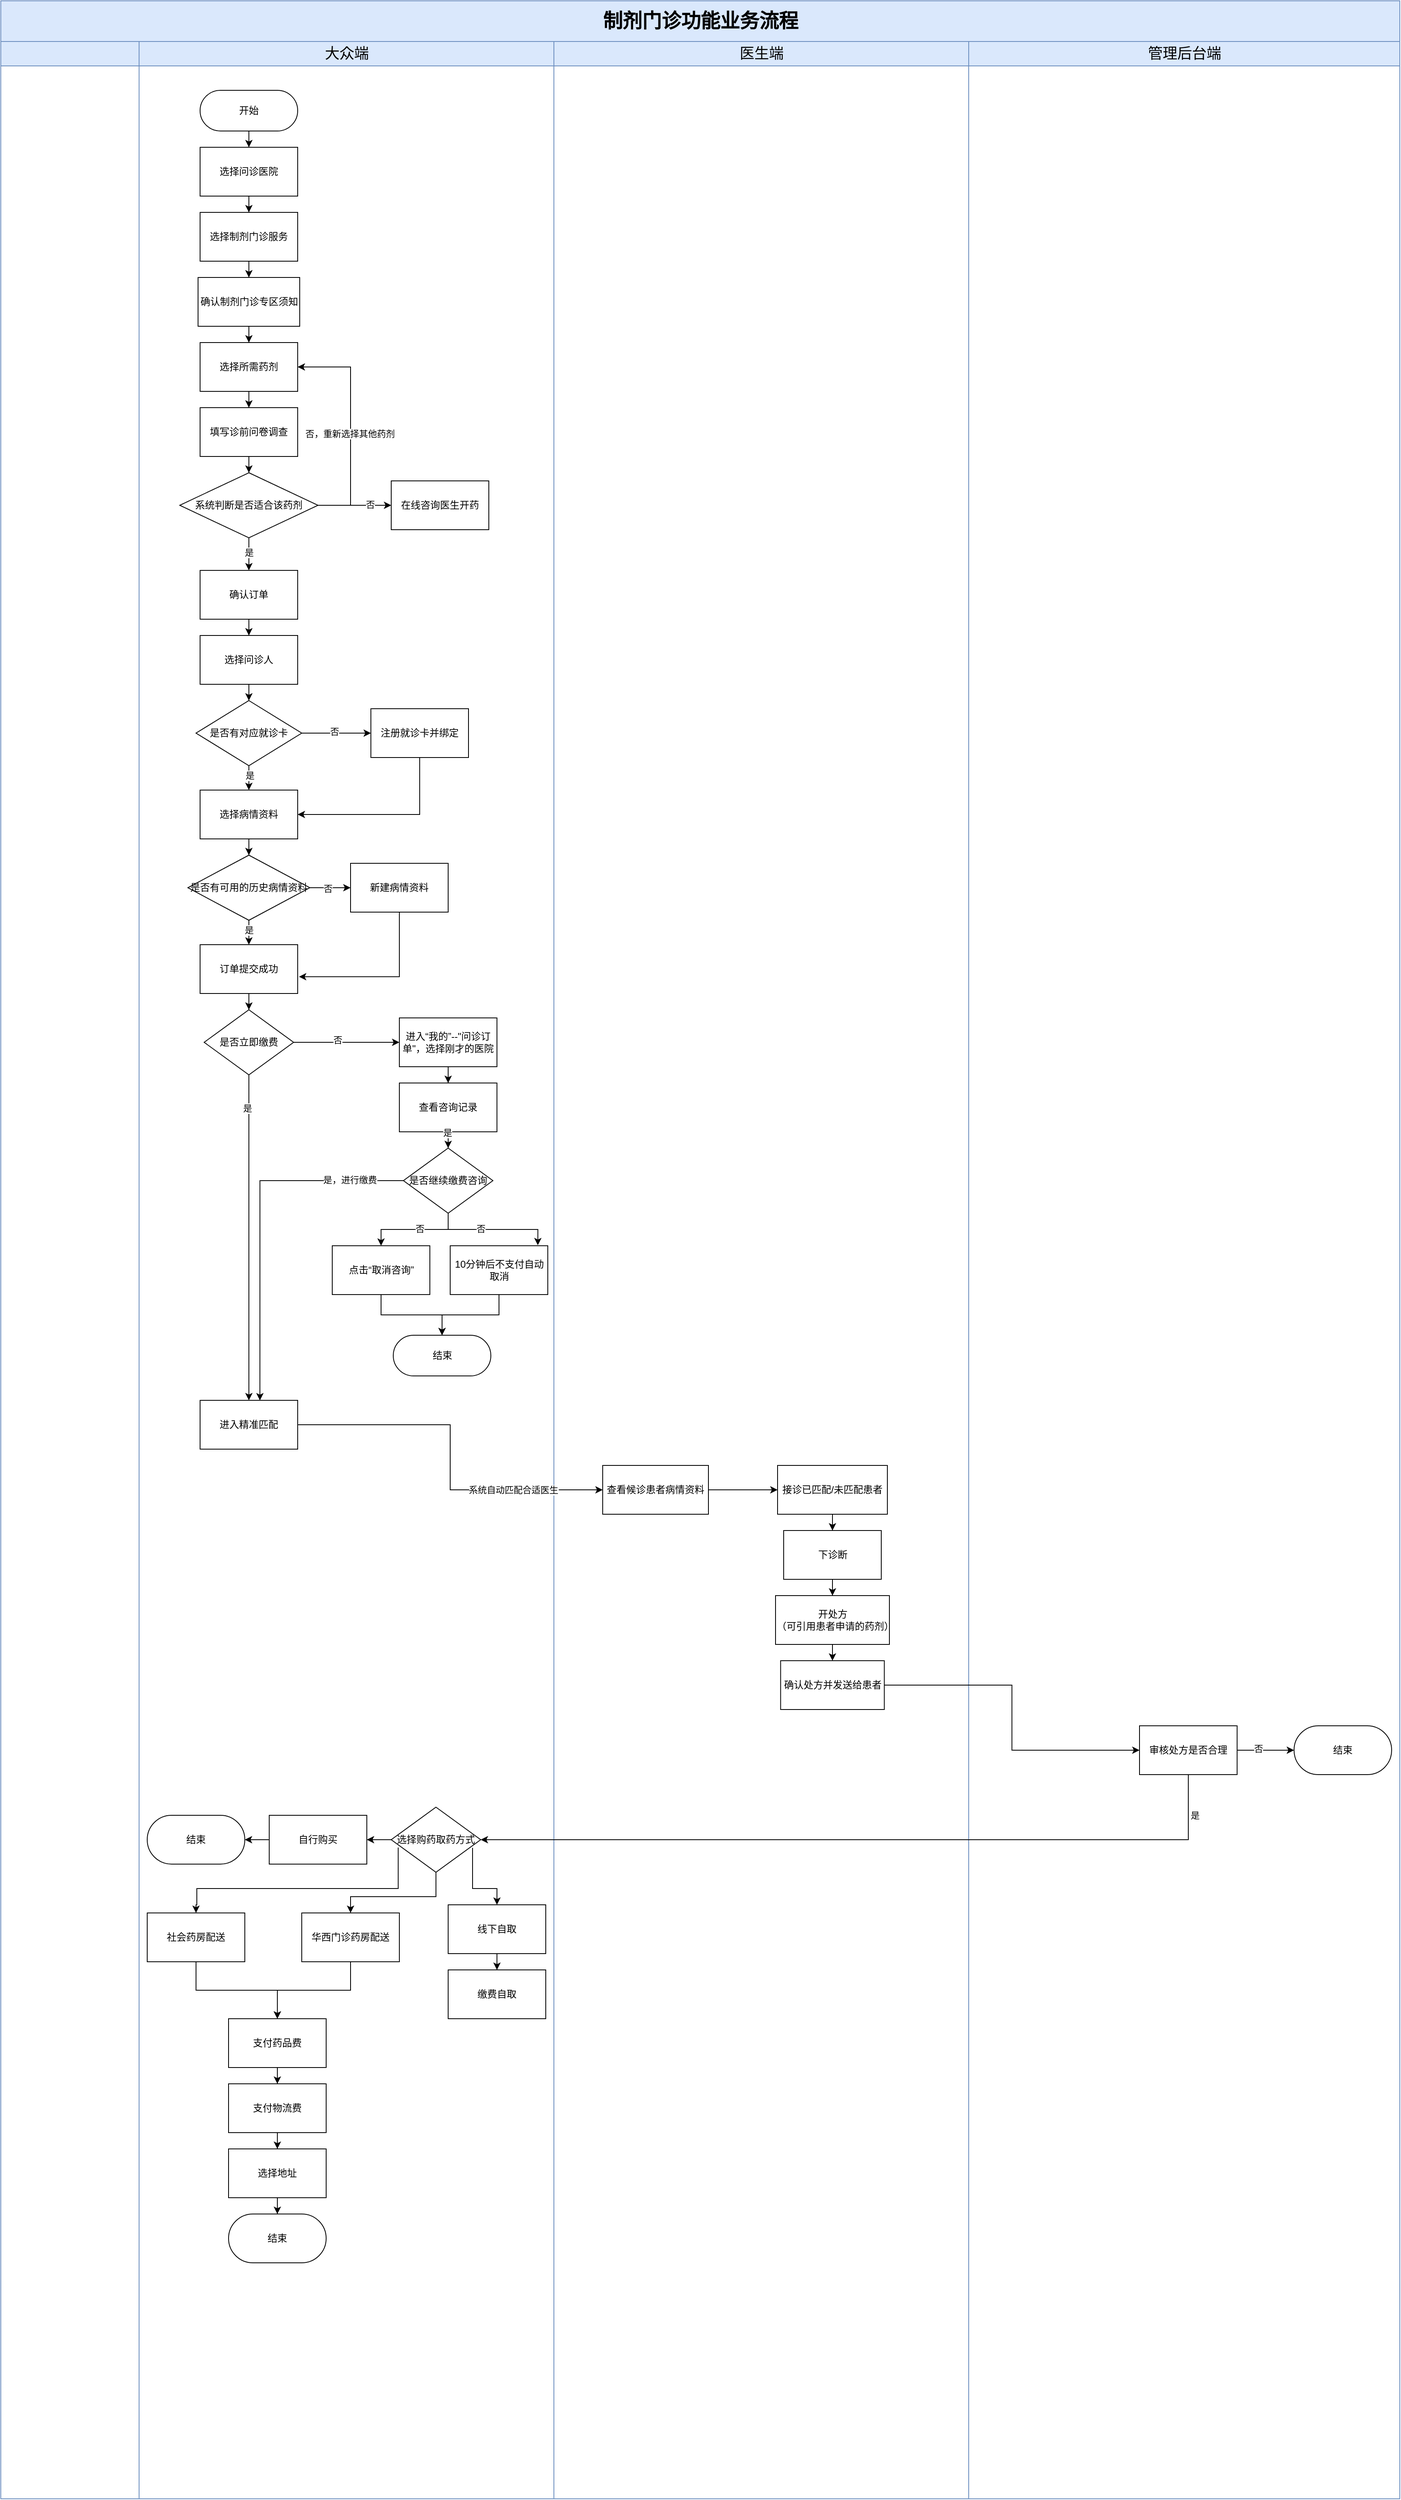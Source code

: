 <mxfile version="27.1.3">
  <diagram name="Page-1" id="74e2e168-ea6b-b213-b513-2b3c1d86103e">
    <mxGraphModel dx="1617" dy="805" grid="1" gridSize="10" guides="1" tooltips="1" connect="1" arrows="1" fold="1" page="1" pageScale="1" pageWidth="1100" pageHeight="850" background="none" math="0" shadow="0">
      <root>
        <mxCell id="0" />
        <mxCell id="1" parent="0" />
        <mxCell id="77e6c97f196da883-1" value="&lt;p class=&quot;MsoNormal&quot;&gt;&lt;span style=&quot;font-family: 宋体;&quot;&gt;&lt;font style=&quot;font-size: 24px;&quot;&gt;制剂门诊功能业务流程&lt;/font&gt;&lt;/span&gt;&lt;/p&gt;" style="swimlane;html=1;childLayout=stackLayout;startSize=50;rounded=0;shadow=0;labelBackgroundColor=none;strokeWidth=1;fontFamily=Verdana;fontSize=8;align=center;fillColor=#dae8fc;strokeColor=#6c8ebf;" parent="1" vertex="1">
          <mxGeometry x="210" y="70" width="1720" height="3070" as="geometry">
            <mxRectangle x="80" y="70" width="280" height="60" as="alternateBounds" />
          </mxGeometry>
        </mxCell>
        <mxCell id="Vj2CczaLzuFjUElGhAKb-7" style="swimlane;html=1;startSize=30;fillColor=#dae8fc;strokeColor=#6c8ebf;align=center;" vertex="1" parent="77e6c97f196da883-1">
          <mxGeometry y="50" width="170" height="3020" as="geometry" />
        </mxCell>
        <mxCell id="77e6c97f196da883-6" value="&lt;font style=&quot;font-size: 18px; font-weight: normal;&quot;&gt;大众端&lt;/font&gt;" style="swimlane;html=1;startSize=30;fillColor=#dae8fc;strokeColor=#6c8ebf;align=center;" parent="77e6c97f196da883-1" vertex="1">
          <mxGeometry x="170" y="50" width="510" height="3020" as="geometry" />
        </mxCell>
        <mxCell id="fR7NPAVBZMRlf3rJHc6e-7" value="" style="edgeStyle=orthogonalEdgeStyle;rounded=0;orthogonalLoop=1;jettySize=auto;html=1;" parent="77e6c97f196da883-6" source="fR7NPAVBZMRlf3rJHc6e-5" target="fR7NPAVBZMRlf3rJHc6e-6" edge="1">
          <mxGeometry relative="1" as="geometry" />
        </mxCell>
        <mxCell id="fR7NPAVBZMRlf3rJHc6e-5" value="开始" style="rounded=1;whiteSpace=wrap;html=1;arcSize=50;" parent="77e6c97f196da883-6" vertex="1">
          <mxGeometry x="75" y="60" width="120" height="50" as="geometry" />
        </mxCell>
        <mxCell id="fR7NPAVBZMRlf3rJHc6e-9" value="" style="edgeStyle=orthogonalEdgeStyle;rounded=0;orthogonalLoop=1;jettySize=auto;html=1;" parent="77e6c97f196da883-6" source="fR7NPAVBZMRlf3rJHc6e-6" target="fR7NPAVBZMRlf3rJHc6e-8" edge="1">
          <mxGeometry relative="1" as="geometry" />
        </mxCell>
        <mxCell id="fR7NPAVBZMRlf3rJHc6e-6" value="选择问诊医院" style="rounded=0;whiteSpace=wrap;html=1;" parent="77e6c97f196da883-6" vertex="1">
          <mxGeometry x="75" y="130" width="120" height="60" as="geometry" />
        </mxCell>
        <mxCell id="fR7NPAVBZMRlf3rJHc6e-11" value="" style="edgeStyle=orthogonalEdgeStyle;rounded=0;orthogonalLoop=1;jettySize=auto;html=1;" parent="77e6c97f196da883-6" source="fR7NPAVBZMRlf3rJHc6e-8" target="fR7NPAVBZMRlf3rJHc6e-10" edge="1">
          <mxGeometry relative="1" as="geometry" />
        </mxCell>
        <mxCell id="fR7NPAVBZMRlf3rJHc6e-8" value="选择制剂门诊服务" style="whiteSpace=wrap;html=1;rounded=0;" parent="77e6c97f196da883-6" vertex="1">
          <mxGeometry x="75" y="210" width="120" height="60" as="geometry" />
        </mxCell>
        <mxCell id="fR7NPAVBZMRlf3rJHc6e-13" value="" style="edgeStyle=orthogonalEdgeStyle;rounded=0;orthogonalLoop=1;jettySize=auto;html=1;" parent="77e6c97f196da883-6" source="fR7NPAVBZMRlf3rJHc6e-10" target="fR7NPAVBZMRlf3rJHc6e-12" edge="1">
          <mxGeometry relative="1" as="geometry" />
        </mxCell>
        <mxCell id="fR7NPAVBZMRlf3rJHc6e-10" value="确认制剂门诊专区须知" style="whiteSpace=wrap;html=1;rounded=0;" parent="77e6c97f196da883-6" vertex="1">
          <mxGeometry x="72.5" y="290" width="125" height="60" as="geometry" />
        </mxCell>
        <mxCell id="fR7NPAVBZMRlf3rJHc6e-15" value="" style="edgeStyle=orthogonalEdgeStyle;rounded=0;orthogonalLoop=1;jettySize=auto;html=1;" parent="77e6c97f196da883-6" source="fR7NPAVBZMRlf3rJHc6e-12" target="fR7NPAVBZMRlf3rJHc6e-14" edge="1">
          <mxGeometry relative="1" as="geometry" />
        </mxCell>
        <mxCell id="fR7NPAVBZMRlf3rJHc6e-12" value="选择所需药剂" style="whiteSpace=wrap;html=1;rounded=0;" parent="77e6c97f196da883-6" vertex="1">
          <mxGeometry x="75" y="370" width="120" height="60" as="geometry" />
        </mxCell>
        <mxCell id="fR7NPAVBZMRlf3rJHc6e-17" value="" style="edgeStyle=orthogonalEdgeStyle;rounded=0;orthogonalLoop=1;jettySize=auto;html=1;" parent="77e6c97f196da883-6" source="fR7NPAVBZMRlf3rJHc6e-14" target="fR7NPAVBZMRlf3rJHc6e-16" edge="1">
          <mxGeometry relative="1" as="geometry" />
        </mxCell>
        <mxCell id="fR7NPAVBZMRlf3rJHc6e-14" value="填写诊前问卷调查" style="whiteSpace=wrap;html=1;rounded=0;" parent="77e6c97f196da883-6" vertex="1">
          <mxGeometry x="75" y="450" width="120" height="60" as="geometry" />
        </mxCell>
        <mxCell id="fR7NPAVBZMRlf3rJHc6e-19" value="" style="edgeStyle=orthogonalEdgeStyle;rounded=0;orthogonalLoop=1;jettySize=auto;html=1;" parent="77e6c97f196da883-6" source="fR7NPAVBZMRlf3rJHc6e-16" target="fR7NPAVBZMRlf3rJHc6e-18" edge="1">
          <mxGeometry relative="1" as="geometry" />
        </mxCell>
        <mxCell id="fR7NPAVBZMRlf3rJHc6e-20" value="是" style="edgeLabel;html=1;align=center;verticalAlign=middle;resizable=0;points=[];" parent="fR7NPAVBZMRlf3rJHc6e-19" vertex="1" connectable="0">
          <mxGeometry x="-0.12" relative="1" as="geometry">
            <mxPoint as="offset" />
          </mxGeometry>
        </mxCell>
        <mxCell id="fR7NPAVBZMRlf3rJHc6e-22" value="" style="edgeStyle=orthogonalEdgeStyle;rounded=0;orthogonalLoop=1;jettySize=auto;html=1;entryX=0;entryY=0.5;entryDx=0;entryDy=0;" parent="77e6c97f196da883-6" source="fR7NPAVBZMRlf3rJHc6e-16" target="fR7NPAVBZMRlf3rJHc6e-21" edge="1">
          <mxGeometry relative="1" as="geometry">
            <Array as="points">
              <mxPoint x="280" y="570" />
              <mxPoint x="280" y="570" />
            </Array>
          </mxGeometry>
        </mxCell>
        <mxCell id="fR7NPAVBZMRlf3rJHc6e-25" value="否" style="edgeLabel;html=1;align=center;verticalAlign=middle;resizable=0;points=[];" parent="fR7NPAVBZMRlf3rJHc6e-22" vertex="1" connectable="0">
          <mxGeometry x="0.409" y="1" relative="1" as="geometry">
            <mxPoint as="offset" />
          </mxGeometry>
        </mxCell>
        <mxCell id="fR7NPAVBZMRlf3rJHc6e-16" value="系统判断是否适合该药剂" style="rhombus;whiteSpace=wrap;html=1;rounded=0;" parent="77e6c97f196da883-6" vertex="1">
          <mxGeometry x="50" y="530" width="170" height="80" as="geometry" />
        </mxCell>
        <mxCell id="fR7NPAVBZMRlf3rJHc6e-27" value="" style="edgeStyle=orthogonalEdgeStyle;rounded=0;orthogonalLoop=1;jettySize=auto;html=1;" parent="77e6c97f196da883-6" source="fR7NPAVBZMRlf3rJHc6e-18" target="fR7NPAVBZMRlf3rJHc6e-26" edge="1">
          <mxGeometry relative="1" as="geometry" />
        </mxCell>
        <mxCell id="fR7NPAVBZMRlf3rJHc6e-18" value="确认订单" style="whiteSpace=wrap;html=1;rounded=0;" parent="77e6c97f196da883-6" vertex="1">
          <mxGeometry x="75" y="650" width="120" height="60" as="geometry" />
        </mxCell>
        <mxCell id="fR7NPAVBZMRlf3rJHc6e-21" value="在线咨询医生开药" style="whiteSpace=wrap;html=1;rounded=0;" parent="77e6c97f196da883-6" vertex="1">
          <mxGeometry x="310" y="540" width="120" height="60" as="geometry" />
        </mxCell>
        <mxCell id="fR7NPAVBZMRlf3rJHc6e-23" value="" style="endArrow=classic;html=1;rounded=0;exitX=1;exitY=0.5;exitDx=0;exitDy=0;entryX=1;entryY=0.5;entryDx=0;entryDy=0;endFill=1;" parent="77e6c97f196da883-6" source="fR7NPAVBZMRlf3rJHc6e-16" target="fR7NPAVBZMRlf3rJHc6e-12" edge="1">
          <mxGeometry width="50" height="50" relative="1" as="geometry">
            <mxPoint x="400" y="650" as="sourcePoint" />
            <mxPoint x="450" y="600" as="targetPoint" />
            <Array as="points">
              <mxPoint x="260" y="570" />
              <mxPoint x="260" y="400" />
            </Array>
          </mxGeometry>
        </mxCell>
        <mxCell id="fR7NPAVBZMRlf3rJHc6e-24" value="否，重新选择其他药剂" style="edgeLabel;html=1;align=center;verticalAlign=middle;resizable=0;points=[];" parent="fR7NPAVBZMRlf3rJHc6e-23" vertex="1" connectable="0">
          <mxGeometry x="-0.066" y="1" relative="1" as="geometry">
            <mxPoint as="offset" />
          </mxGeometry>
        </mxCell>
        <mxCell id="fR7NPAVBZMRlf3rJHc6e-32" value="" style="edgeStyle=orthogonalEdgeStyle;rounded=0;orthogonalLoop=1;jettySize=auto;html=1;" parent="77e6c97f196da883-6" source="fR7NPAVBZMRlf3rJHc6e-26" target="fR7NPAVBZMRlf3rJHc6e-31" edge="1">
          <mxGeometry relative="1" as="geometry" />
        </mxCell>
        <mxCell id="fR7NPAVBZMRlf3rJHc6e-26" value="选择问诊人" style="whiteSpace=wrap;html=1;rounded=0;" parent="77e6c97f196da883-6" vertex="1">
          <mxGeometry x="75" y="730" width="120" height="60" as="geometry" />
        </mxCell>
        <mxCell id="fR7NPAVBZMRlf3rJHc6e-34" value="" style="edgeStyle=orthogonalEdgeStyle;rounded=0;orthogonalLoop=1;jettySize=auto;html=1;" parent="77e6c97f196da883-6" source="fR7NPAVBZMRlf3rJHc6e-31" target="fR7NPAVBZMRlf3rJHc6e-33" edge="1">
          <mxGeometry relative="1" as="geometry" />
        </mxCell>
        <mxCell id="fR7NPAVBZMRlf3rJHc6e-42" value="是" style="edgeLabel;html=1;align=center;verticalAlign=middle;resizable=0;points=[];" parent="fR7NPAVBZMRlf3rJHc6e-34" vertex="1" connectable="0">
          <mxGeometry x="-0.538" y="1" relative="1" as="geometry">
            <mxPoint as="offset" />
          </mxGeometry>
        </mxCell>
        <mxCell id="fR7NPAVBZMRlf3rJHc6e-38" value="" style="edgeStyle=orthogonalEdgeStyle;rounded=0;orthogonalLoop=1;jettySize=auto;html=1;" parent="77e6c97f196da883-6" source="fR7NPAVBZMRlf3rJHc6e-31" target="fR7NPAVBZMRlf3rJHc6e-37" edge="1">
          <mxGeometry relative="1" as="geometry" />
        </mxCell>
        <mxCell id="fR7NPAVBZMRlf3rJHc6e-41" value="否" style="edgeLabel;html=1;align=center;verticalAlign=middle;resizable=0;points=[];" parent="fR7NPAVBZMRlf3rJHc6e-38" vertex="1" connectable="0">
          <mxGeometry x="-0.06" y="2" relative="1" as="geometry">
            <mxPoint as="offset" />
          </mxGeometry>
        </mxCell>
        <mxCell id="fR7NPAVBZMRlf3rJHc6e-31" value="是否有对应就诊卡" style="rhombus;whiteSpace=wrap;html=1;rounded=0;" parent="77e6c97f196da883-6" vertex="1">
          <mxGeometry x="70" y="810" width="130" height="80" as="geometry" />
        </mxCell>
        <mxCell id="fR7NPAVBZMRlf3rJHc6e-46" value="" style="edgeStyle=orthogonalEdgeStyle;rounded=0;orthogonalLoop=1;jettySize=auto;html=1;" parent="77e6c97f196da883-6" source="fR7NPAVBZMRlf3rJHc6e-33" target="fR7NPAVBZMRlf3rJHc6e-45" edge="1">
          <mxGeometry relative="1" as="geometry" />
        </mxCell>
        <mxCell id="fR7NPAVBZMRlf3rJHc6e-33" value="选择病情资料" style="whiteSpace=wrap;html=1;rounded=0;" parent="77e6c97f196da883-6" vertex="1">
          <mxGeometry x="75" y="920" width="120" height="60" as="geometry" />
        </mxCell>
        <mxCell id="fR7NPAVBZMRlf3rJHc6e-40" value="" style="edgeStyle=orthogonalEdgeStyle;rounded=0;orthogonalLoop=1;jettySize=auto;html=1;entryX=1;entryY=0.5;entryDx=0;entryDy=0;exitX=0.5;exitY=1;exitDx=0;exitDy=0;" parent="77e6c97f196da883-6" source="fR7NPAVBZMRlf3rJHc6e-37" target="fR7NPAVBZMRlf3rJHc6e-33" edge="1">
          <mxGeometry relative="1" as="geometry">
            <mxPoint x="330" y="910" as="sourcePoint" />
            <mxPoint x="222.5" y="960" as="targetPoint" />
            <Array as="points">
              <mxPoint x="345" y="950" />
            </Array>
          </mxGeometry>
        </mxCell>
        <mxCell id="fR7NPAVBZMRlf3rJHc6e-37" value="注册就诊卡并绑定" style="whiteSpace=wrap;html=1;rounded=0;" parent="77e6c97f196da883-6" vertex="1">
          <mxGeometry x="285" y="820" width="120" height="60" as="geometry" />
        </mxCell>
        <mxCell id="fR7NPAVBZMRlf3rJHc6e-48" value="" style="edgeStyle=orthogonalEdgeStyle;rounded=0;orthogonalLoop=1;jettySize=auto;html=1;" parent="77e6c97f196da883-6" source="fR7NPAVBZMRlf3rJHc6e-45" target="fR7NPAVBZMRlf3rJHc6e-47" edge="1">
          <mxGeometry relative="1" as="geometry" />
        </mxCell>
        <mxCell id="fR7NPAVBZMRlf3rJHc6e-49" value="是" style="edgeLabel;html=1;align=center;verticalAlign=middle;resizable=0;points=[];" parent="fR7NPAVBZMRlf3rJHc6e-48" vertex="1" connectable="0">
          <mxGeometry x="-0.546" relative="1" as="geometry">
            <mxPoint as="offset" />
          </mxGeometry>
        </mxCell>
        <mxCell id="fR7NPAVBZMRlf3rJHc6e-51" value="" style="edgeStyle=orthogonalEdgeStyle;rounded=0;orthogonalLoop=1;jettySize=auto;html=1;" parent="77e6c97f196da883-6" source="fR7NPAVBZMRlf3rJHc6e-45" target="fR7NPAVBZMRlf3rJHc6e-50" edge="1">
          <mxGeometry relative="1" as="geometry" />
        </mxCell>
        <mxCell id="fR7NPAVBZMRlf3rJHc6e-88" value="否" style="edgeLabel;html=1;align=center;verticalAlign=middle;resizable=0;points=[];" parent="fR7NPAVBZMRlf3rJHc6e-51" vertex="1" connectable="0">
          <mxGeometry x="-0.14" y="-1" relative="1" as="geometry">
            <mxPoint as="offset" />
          </mxGeometry>
        </mxCell>
        <mxCell id="fR7NPAVBZMRlf3rJHc6e-45" value="是否有可用的历史病情资料" style="rhombus;whiteSpace=wrap;html=1;rounded=0;" parent="77e6c97f196da883-6" vertex="1">
          <mxGeometry x="60" y="1000" width="150" height="80" as="geometry" />
        </mxCell>
        <mxCell id="fR7NPAVBZMRlf3rJHc6e-90" value="" style="edgeStyle=orthogonalEdgeStyle;rounded=0;orthogonalLoop=1;jettySize=auto;html=1;" parent="77e6c97f196da883-6" source="fR7NPAVBZMRlf3rJHc6e-47" target="fR7NPAVBZMRlf3rJHc6e-89" edge="1">
          <mxGeometry relative="1" as="geometry" />
        </mxCell>
        <mxCell id="fR7NPAVBZMRlf3rJHc6e-47" value="订单提交成功" style="whiteSpace=wrap;html=1;rounded=0;" parent="77e6c97f196da883-6" vertex="1">
          <mxGeometry x="75" y="1110" width="120" height="60" as="geometry" />
        </mxCell>
        <mxCell id="fR7NPAVBZMRlf3rJHc6e-87" value="" style="edgeStyle=orthogonalEdgeStyle;rounded=0;orthogonalLoop=1;jettySize=auto;html=1;entryX=1.013;entryY=0.657;entryDx=0;entryDy=0;entryPerimeter=0;" parent="77e6c97f196da883-6" source="fR7NPAVBZMRlf3rJHc6e-50" target="fR7NPAVBZMRlf3rJHc6e-47" edge="1">
          <mxGeometry relative="1" as="geometry">
            <mxPoint x="320" y="1180" as="targetPoint" />
            <Array as="points">
              <mxPoint x="320" y="1149" />
            </Array>
          </mxGeometry>
        </mxCell>
        <mxCell id="fR7NPAVBZMRlf3rJHc6e-50" value="新建病情资料" style="whiteSpace=wrap;html=1;rounded=0;" parent="77e6c97f196da883-6" vertex="1">
          <mxGeometry x="260" y="1010" width="120" height="60" as="geometry" />
        </mxCell>
        <mxCell id="fR7NPAVBZMRlf3rJHc6e-98" value="" style="edgeStyle=orthogonalEdgeStyle;rounded=0;orthogonalLoop=1;jettySize=auto;html=1;" parent="77e6c97f196da883-6" source="fR7NPAVBZMRlf3rJHc6e-89" target="fR7NPAVBZMRlf3rJHc6e-97" edge="1">
          <mxGeometry relative="1" as="geometry" />
        </mxCell>
        <mxCell id="fR7NPAVBZMRlf3rJHc6e-99" value="否" style="edgeLabel;html=1;align=center;verticalAlign=middle;resizable=0;points=[];" parent="fR7NPAVBZMRlf3rJHc6e-98" vertex="1" connectable="0">
          <mxGeometry x="-0.13" y="3" relative="1" as="geometry">
            <mxPoint x="-3" as="offset" />
          </mxGeometry>
        </mxCell>
        <mxCell id="fR7NPAVBZMRlf3rJHc6e-89" value="是否立即缴费" style="rhombus;whiteSpace=wrap;html=1;rounded=0;" parent="77e6c97f196da883-6" vertex="1">
          <mxGeometry x="80" y="1190" width="110" height="80" as="geometry" />
        </mxCell>
        <mxCell id="fR7NPAVBZMRlf3rJHc6e-101" value="" style="edgeStyle=orthogonalEdgeStyle;rounded=0;orthogonalLoop=1;jettySize=auto;html=1;" parent="77e6c97f196da883-6" source="fR7NPAVBZMRlf3rJHc6e-97" target="fR7NPAVBZMRlf3rJHc6e-100" edge="1">
          <mxGeometry relative="1" as="geometry" />
        </mxCell>
        <mxCell id="fR7NPAVBZMRlf3rJHc6e-97" value="进入“我的”--&quot;问诊订单&quot;，选择刚才的医院" style="whiteSpace=wrap;html=1;rounded=0;" parent="77e6c97f196da883-6" vertex="1">
          <mxGeometry x="320" y="1200" width="120" height="60" as="geometry" />
        </mxCell>
        <mxCell id="fR7NPAVBZMRlf3rJHc6e-103" value="" style="edgeStyle=orthogonalEdgeStyle;rounded=0;orthogonalLoop=1;jettySize=auto;html=1;" parent="77e6c97f196da883-6" source="fR7NPAVBZMRlf3rJHc6e-100" target="fR7NPAVBZMRlf3rJHc6e-102" edge="1">
          <mxGeometry relative="1" as="geometry" />
        </mxCell>
        <mxCell id="fR7NPAVBZMRlf3rJHc6e-100" value="查看咨询记录" style="whiteSpace=wrap;html=1;rounded=0;" parent="77e6c97f196da883-6" vertex="1">
          <mxGeometry x="320" y="1280" width="120" height="60" as="geometry" />
        </mxCell>
        <mxCell id="fR7NPAVBZMRlf3rJHc6e-108" value="" style="edgeStyle=orthogonalEdgeStyle;rounded=0;orthogonalLoop=1;jettySize=auto;html=1;exitX=0.5;exitY=1;exitDx=0;exitDy=0;" parent="77e6c97f196da883-6" source="fR7NPAVBZMRlf3rJHc6e-102" target="fR7NPAVBZMRlf3rJHc6e-107" edge="1">
          <mxGeometry relative="1" as="geometry">
            <mxPoint x="380" y="1440" as="sourcePoint" />
          </mxGeometry>
        </mxCell>
        <mxCell id="fR7NPAVBZMRlf3rJHc6e-109" value="否" style="edgeLabel;html=1;align=center;verticalAlign=middle;resizable=0;points=[];" parent="fR7NPAVBZMRlf3rJHc6e-108" vertex="1" connectable="0">
          <mxGeometry x="-0.333" y="-1" relative="1" as="geometry">
            <mxPoint x="-14" as="offset" />
          </mxGeometry>
        </mxCell>
        <mxCell id="fR7NPAVBZMRlf3rJHc6e-115" value="" style="edgeStyle=orthogonalEdgeStyle;rounded=0;orthogonalLoop=1;jettySize=auto;html=1;entryX=0.898;entryY=-0.01;entryDx=0;entryDy=0;entryPerimeter=0;" parent="77e6c97f196da883-6" target="fR7NPAVBZMRlf3rJHc6e-113" edge="1">
          <mxGeometry relative="1" as="geometry">
            <mxPoint x="490.0" y="1485.45" as="targetPoint" />
            <Array as="points">
              <mxPoint x="380" y="1460" />
              <mxPoint x="490" y="1460" />
            </Array>
            <mxPoint x="380" y="1419.995" as="sourcePoint" />
          </mxGeometry>
        </mxCell>
        <mxCell id="fR7NPAVBZMRlf3rJHc6e-116" value="否" style="edgeLabel;html=1;align=center;verticalAlign=middle;resizable=0;points=[];" parent="fR7NPAVBZMRlf3rJHc6e-115" vertex="1" connectable="0">
          <mxGeometry x="-0.221" y="1" relative="1" as="geometry">
            <mxPoint x="14" as="offset" />
          </mxGeometry>
        </mxCell>
        <mxCell id="fR7NPAVBZMRlf3rJHc6e-102" value="是否继续缴费咨询" style="rhombus;whiteSpace=wrap;html=1;rounded=0;" parent="77e6c97f196da883-6" vertex="1">
          <mxGeometry x="325" y="1360" width="110" height="80" as="geometry" />
        </mxCell>
        <mxCell id="fR7NPAVBZMRlf3rJHc6e-111" value="" style="edgeStyle=orthogonalEdgeStyle;rounded=0;orthogonalLoop=1;jettySize=auto;html=1;entryX=0.5;entryY=0;entryDx=0;entryDy=0;" parent="77e6c97f196da883-6" source="fR7NPAVBZMRlf3rJHc6e-107" target="fR7NPAVBZMRlf3rJHc6e-112" edge="1">
          <mxGeometry relative="1" as="geometry">
            <mxPoint x="297.5" y="1560.03" as="targetPoint" />
          </mxGeometry>
        </mxCell>
        <mxCell id="fR7NPAVBZMRlf3rJHc6e-107" value="点击“取消咨询”" style="whiteSpace=wrap;html=1;rounded=0;" parent="77e6c97f196da883-6" vertex="1">
          <mxGeometry x="237.5" y="1480.03" width="120" height="60" as="geometry" />
        </mxCell>
        <mxCell id="fR7NPAVBZMRlf3rJHc6e-112" value="结束" style="rounded=1;whiteSpace=wrap;html=1;arcSize=50;" parent="77e6c97f196da883-6" vertex="1">
          <mxGeometry x="312.5" y="1590.03" width="120" height="50" as="geometry" />
        </mxCell>
        <mxCell id="fR7NPAVBZMRlf3rJHc6e-118" value="" style="edgeStyle=orthogonalEdgeStyle;rounded=0;orthogonalLoop=1;jettySize=auto;html=1;" parent="77e6c97f196da883-6" source="fR7NPAVBZMRlf3rJHc6e-113" target="fR7NPAVBZMRlf3rJHc6e-112" edge="1">
          <mxGeometry relative="1" as="geometry" />
        </mxCell>
        <mxCell id="fR7NPAVBZMRlf3rJHc6e-113" value="10分钟后不支付自动取消" style="rounded=0;whiteSpace=wrap;html=1;" parent="77e6c97f196da883-6" vertex="1">
          <mxGeometry x="382.5" y="1480.03" width="120" height="60" as="geometry" />
        </mxCell>
        <mxCell id="fR7NPAVBZMRlf3rJHc6e-91" value="&lt;font style=&quot;vertical-align: inherit;&quot;&gt;&lt;font style=&quot;vertical-align: inherit;&quot;&gt;进入精准匹配&lt;/font&gt;&lt;/font&gt;" style="whiteSpace=wrap;html=1;rounded=0;fillColor=none;strokeColor=#000000;" parent="77e6c97f196da883-6" vertex="1">
          <mxGeometry x="75" y="1670" width="120" height="60" as="geometry" />
        </mxCell>
        <mxCell id="fR7NPAVBZMRlf3rJHc6e-92" value="" style="edgeStyle=orthogonalEdgeStyle;rounded=0;orthogonalLoop=1;jettySize=auto;html=1;" parent="77e6c97f196da883-6" source="fR7NPAVBZMRlf3rJHc6e-89" target="fR7NPAVBZMRlf3rJHc6e-91" edge="1">
          <mxGeometry relative="1" as="geometry" />
        </mxCell>
        <mxCell id="fR7NPAVBZMRlf3rJHc6e-93" value="&lt;font style=&quot;vertical-align: inherit;&quot;&gt;&lt;font style=&quot;vertical-align: inherit;&quot;&gt;是&lt;/font&gt;&lt;/font&gt;" style="edgeLabel;html=1;align=center;verticalAlign=middle;resizable=0;points=[];" parent="fR7NPAVBZMRlf3rJHc6e-92" vertex="1" connectable="0">
          <mxGeometry x="-0.048" y="-1" relative="1" as="geometry">
            <mxPoint x="245" y="-120" as="offset" />
          </mxGeometry>
        </mxCell>
        <mxCell id="Vj2CczaLzuFjUElGhAKb-22" value="是" style="edgeLabel;html=1;align=center;verticalAlign=middle;resizable=0;points=[];" vertex="1" connectable="0" parent="fR7NPAVBZMRlf3rJHc6e-92">
          <mxGeometry x="-0.439" y="-2" relative="1" as="geometry">
            <mxPoint y="-71" as="offset" />
          </mxGeometry>
        </mxCell>
        <mxCell id="fR7NPAVBZMRlf3rJHc6e-105" value="" style="edgeStyle=orthogonalEdgeStyle;rounded=0;orthogonalLoop=1;jettySize=auto;html=1;entryX=0.613;entryY=0.002;entryDx=0;entryDy=0;entryPerimeter=0;" parent="77e6c97f196da883-6" source="fR7NPAVBZMRlf3rJHc6e-102" target="fR7NPAVBZMRlf3rJHc6e-91" edge="1">
          <mxGeometry relative="1" as="geometry">
            <mxPoint x="325" y="1520" as="targetPoint" />
          </mxGeometry>
        </mxCell>
        <mxCell id="fR7NPAVBZMRlf3rJHc6e-106" value="是，进行缴费" style="edgeLabel;html=1;align=center;verticalAlign=middle;resizable=0;points=[];" parent="fR7NPAVBZMRlf3rJHc6e-105" vertex="1" connectable="0">
          <mxGeometry x="-0.702" y="-1" relative="1" as="geometry">
            <mxPoint as="offset" />
          </mxGeometry>
        </mxCell>
        <mxCell id="Vj2CczaLzuFjUElGhAKb-39" value="" style="edgeStyle=orthogonalEdgeStyle;rounded=0;orthogonalLoop=1;jettySize=auto;html=1;" edge="1" parent="77e6c97f196da883-6" source="Vj2CczaLzuFjUElGhAKb-37" target="Vj2CczaLzuFjUElGhAKb-38">
          <mxGeometry relative="1" as="geometry" />
        </mxCell>
        <mxCell id="Vj2CczaLzuFjUElGhAKb-41" value="" style="edgeStyle=orthogonalEdgeStyle;rounded=0;orthogonalLoop=1;jettySize=auto;html=1;exitX=0.909;exitY=0.625;exitDx=0;exitDy=0;exitPerimeter=0;" edge="1" parent="77e6c97f196da883-6" source="Vj2CczaLzuFjUElGhAKb-37" target="Vj2CczaLzuFjUElGhAKb-40">
          <mxGeometry relative="1" as="geometry" />
        </mxCell>
        <mxCell id="Vj2CczaLzuFjUElGhAKb-45" value="" style="edgeStyle=orthogonalEdgeStyle;rounded=0;orthogonalLoop=1;jettySize=auto;html=1;exitX=0.078;exitY=0.621;exitDx=0;exitDy=0;exitPerimeter=0;" edge="1" parent="77e6c97f196da883-6" source="Vj2CczaLzuFjUElGhAKb-37" target="Vj2CczaLzuFjUElGhAKb-50">
          <mxGeometry relative="1" as="geometry">
            <mxPoint x="70" y="2300" as="targetPoint" />
            <Array as="points">
              <mxPoint x="319" y="2270" />
              <mxPoint x="71" y="2270" />
              <mxPoint x="71" y="2290" />
              <mxPoint x="70" y="2290" />
            </Array>
          </mxGeometry>
        </mxCell>
        <mxCell id="Vj2CczaLzuFjUElGhAKb-46" value="" style="edgeStyle=orthogonalEdgeStyle;rounded=0;orthogonalLoop=1;jettySize=auto;html=1;entryX=0.5;entryY=0;entryDx=0;entryDy=0;" edge="1" parent="77e6c97f196da883-6" source="Vj2CczaLzuFjUElGhAKb-37" target="Vj2CczaLzuFjUElGhAKb-49">
          <mxGeometry relative="1" as="geometry">
            <mxPoint x="260" y="2300" as="targetPoint" />
            <Array as="points">
              <mxPoint x="365" y="2280" />
              <mxPoint x="260" y="2280" />
            </Array>
          </mxGeometry>
        </mxCell>
        <mxCell id="Vj2CczaLzuFjUElGhAKb-37" value="选择购药取药方式" style="rhombus;whiteSpace=wrap;html=1;" vertex="1" parent="77e6c97f196da883-6">
          <mxGeometry x="310" y="2170" width="110" height="80" as="geometry" />
        </mxCell>
        <mxCell id="Vj2CczaLzuFjUElGhAKb-44" value="" style="edgeStyle=orthogonalEdgeStyle;rounded=0;orthogonalLoop=1;jettySize=auto;html=1;" edge="1" parent="77e6c97f196da883-6" source="Vj2CczaLzuFjUElGhAKb-38" target="Vj2CczaLzuFjUElGhAKb-43">
          <mxGeometry relative="1" as="geometry" />
        </mxCell>
        <mxCell id="Vj2CczaLzuFjUElGhAKb-38" value="自行购买" style="whiteSpace=wrap;html=1;" vertex="1" parent="77e6c97f196da883-6">
          <mxGeometry x="160" y="2180" width="120" height="60" as="geometry" />
        </mxCell>
        <mxCell id="Vj2CczaLzuFjUElGhAKb-48" value="" style="edgeStyle=orthogonalEdgeStyle;rounded=0;orthogonalLoop=1;jettySize=auto;html=1;" edge="1" parent="77e6c97f196da883-6" source="Vj2CczaLzuFjUElGhAKb-40" target="Vj2CczaLzuFjUElGhAKb-47">
          <mxGeometry relative="1" as="geometry" />
        </mxCell>
        <mxCell id="Vj2CczaLzuFjUElGhAKb-40" value="线下自取" style="whiteSpace=wrap;html=1;" vertex="1" parent="77e6c97f196da883-6">
          <mxGeometry x="380" y="2290" width="120" height="60" as="geometry" />
        </mxCell>
        <mxCell id="Vj2CczaLzuFjUElGhAKb-43" value="结束" style="rounded=1;whiteSpace=wrap;html=1;arcSize=50;" vertex="1" parent="77e6c97f196da883-6">
          <mxGeometry x="10" y="2180" width="120" height="60" as="geometry" />
        </mxCell>
        <mxCell id="Vj2CczaLzuFjUElGhAKb-47" value="缴费自取" style="whiteSpace=wrap;html=1;" vertex="1" parent="77e6c97f196da883-6">
          <mxGeometry x="380" y="2370" width="120" height="60" as="geometry" />
        </mxCell>
        <mxCell id="Vj2CczaLzuFjUElGhAKb-53" value="" style="edgeStyle=orthogonalEdgeStyle;rounded=0;orthogonalLoop=1;jettySize=auto;html=1;" edge="1" parent="77e6c97f196da883-6" source="Vj2CczaLzuFjUElGhAKb-49" target="Vj2CczaLzuFjUElGhAKb-51">
          <mxGeometry relative="1" as="geometry" />
        </mxCell>
        <mxCell id="Vj2CczaLzuFjUElGhAKb-49" value="华西门诊药房配送" style="rounded=0;whiteSpace=wrap;html=1;" vertex="1" parent="77e6c97f196da883-6">
          <mxGeometry x="200" y="2300" width="120" height="60" as="geometry" />
        </mxCell>
        <mxCell id="Vj2CczaLzuFjUElGhAKb-52" value="" style="edgeStyle=orthogonalEdgeStyle;rounded=0;orthogonalLoop=1;jettySize=auto;html=1;" edge="1" parent="77e6c97f196da883-6" source="Vj2CczaLzuFjUElGhAKb-50" target="Vj2CczaLzuFjUElGhAKb-51">
          <mxGeometry relative="1" as="geometry" />
        </mxCell>
        <mxCell id="Vj2CczaLzuFjUElGhAKb-50" value="社会药房配送" style="rounded=0;whiteSpace=wrap;html=1;" vertex="1" parent="77e6c97f196da883-6">
          <mxGeometry x="10" y="2300" width="120" height="60" as="geometry" />
        </mxCell>
        <mxCell id="Vj2CczaLzuFjUElGhAKb-55" value="" style="edgeStyle=orthogonalEdgeStyle;rounded=0;orthogonalLoop=1;jettySize=auto;html=1;" edge="1" parent="77e6c97f196da883-6" source="Vj2CczaLzuFjUElGhAKb-51" target="Vj2CczaLzuFjUElGhAKb-54">
          <mxGeometry relative="1" as="geometry" />
        </mxCell>
        <mxCell id="Vj2CczaLzuFjUElGhAKb-51" value="支付药品费" style="whiteSpace=wrap;html=1;rounded=0;" vertex="1" parent="77e6c97f196da883-6">
          <mxGeometry x="110" y="2430" width="120" height="60" as="geometry" />
        </mxCell>
        <mxCell id="Vj2CczaLzuFjUElGhAKb-57" value="" style="edgeStyle=orthogonalEdgeStyle;rounded=0;orthogonalLoop=1;jettySize=auto;html=1;" edge="1" parent="77e6c97f196da883-6" source="Vj2CczaLzuFjUElGhAKb-54" target="Vj2CczaLzuFjUElGhAKb-56">
          <mxGeometry relative="1" as="geometry" />
        </mxCell>
        <mxCell id="Vj2CczaLzuFjUElGhAKb-54" value="支付物流费" style="whiteSpace=wrap;html=1;rounded=0;" vertex="1" parent="77e6c97f196da883-6">
          <mxGeometry x="110" y="2510" width="120" height="60" as="geometry" />
        </mxCell>
        <mxCell id="Vj2CczaLzuFjUElGhAKb-61" value="" style="edgeStyle=orthogonalEdgeStyle;rounded=0;orthogonalLoop=1;jettySize=auto;html=1;" edge="1" parent="77e6c97f196da883-6" source="Vj2CczaLzuFjUElGhAKb-56" target="Vj2CczaLzuFjUElGhAKb-62">
          <mxGeometry relative="1" as="geometry">
            <mxPoint x="170.0" y="2670" as="targetPoint" />
          </mxGeometry>
        </mxCell>
        <mxCell id="Vj2CczaLzuFjUElGhAKb-56" value="选择地址" style="whiteSpace=wrap;html=1;rounded=0;" vertex="1" parent="77e6c97f196da883-6">
          <mxGeometry x="110" y="2590" width="120" height="60" as="geometry" />
        </mxCell>
        <mxCell id="Vj2CczaLzuFjUElGhAKb-62" value="结束" style="rounded=1;whiteSpace=wrap;html=1;arcSize=50;" vertex="1" parent="77e6c97f196da883-6">
          <mxGeometry x="110.0" y="2670" width="120" height="60" as="geometry" />
        </mxCell>
        <mxCell id="77e6c97f196da883-7" value="&lt;font style=&quot;font-size: 18px; font-weight: normal;&quot;&gt;医生端&lt;/font&gt;" style="swimlane;html=1;startSize=30;fillColor=#dae8fc;strokeColor=#6c8ebf;align=center;" parent="77e6c97f196da883-1" vertex="1">
          <mxGeometry x="680" y="50" width="510" height="3020" as="geometry" />
        </mxCell>
        <mxCell id="Vj2CczaLzuFjUElGhAKb-10" value="" style="edgeStyle=orthogonalEdgeStyle;rounded=0;orthogonalLoop=1;jettySize=auto;html=1;" edge="1" parent="77e6c97f196da883-7" source="Vj2CczaLzuFjUElGhAKb-4" target="Vj2CczaLzuFjUElGhAKb-9">
          <mxGeometry relative="1" as="geometry" />
        </mxCell>
        <mxCell id="Vj2CczaLzuFjUElGhAKb-4" value="查看候诊患者病情资料" style="rounded=0;whiteSpace=wrap;html=1;" vertex="1" parent="77e6c97f196da883-7">
          <mxGeometry x="60" y="1750" width="130" height="60" as="geometry" />
        </mxCell>
        <mxCell id="Vj2CczaLzuFjUElGhAKb-12" value="" style="edgeStyle=orthogonalEdgeStyle;rounded=0;orthogonalLoop=1;jettySize=auto;html=1;" edge="1" parent="77e6c97f196da883-7" source="Vj2CczaLzuFjUElGhAKb-9" target="Vj2CczaLzuFjUElGhAKb-11">
          <mxGeometry relative="1" as="geometry" />
        </mxCell>
        <mxCell id="Vj2CczaLzuFjUElGhAKb-9" value="接诊已匹配/未匹配患者" style="whiteSpace=wrap;html=1;rounded=0;" vertex="1" parent="77e6c97f196da883-7">
          <mxGeometry x="275" y="1750" width="135" height="60" as="geometry" />
        </mxCell>
        <mxCell id="Vj2CczaLzuFjUElGhAKb-14" value="" style="edgeStyle=orthogonalEdgeStyle;rounded=0;orthogonalLoop=1;jettySize=auto;html=1;" edge="1" parent="77e6c97f196da883-7" source="Vj2CczaLzuFjUElGhAKb-11" target="Vj2CczaLzuFjUElGhAKb-13">
          <mxGeometry relative="1" as="geometry" />
        </mxCell>
        <mxCell id="Vj2CczaLzuFjUElGhAKb-11" value="下诊断" style="whiteSpace=wrap;html=1;rounded=0;" vertex="1" parent="77e6c97f196da883-7">
          <mxGeometry x="282.5" y="1830" width="120" height="60" as="geometry" />
        </mxCell>
        <mxCell id="Vj2CczaLzuFjUElGhAKb-16" value="" style="edgeStyle=orthogonalEdgeStyle;rounded=0;orthogonalLoop=1;jettySize=auto;html=1;" edge="1" parent="77e6c97f196da883-7" source="Vj2CczaLzuFjUElGhAKb-13" target="Vj2CczaLzuFjUElGhAKb-15">
          <mxGeometry relative="1" as="geometry" />
        </mxCell>
        <mxCell id="Vj2CczaLzuFjUElGhAKb-13" value="开处方&lt;div&gt;（可引用患者申请的药剂）&lt;/div&gt;" style="whiteSpace=wrap;html=1;rounded=0;" vertex="1" parent="77e6c97f196da883-7">
          <mxGeometry x="272.5" y="1910" width="140" height="60" as="geometry" />
        </mxCell>
        <mxCell id="Vj2CczaLzuFjUElGhAKb-15" value="确认处方并发送给患者" style="whiteSpace=wrap;html=1;rounded=0;" vertex="1" parent="77e6c97f196da883-7">
          <mxGeometry x="278.75" y="1990" width="127.5" height="60" as="geometry" />
        </mxCell>
        <mxCell id="Vj2CczaLzuFjUElGhAKb-6" value="" style="edgeStyle=orthogonalEdgeStyle;rounded=0;orthogonalLoop=1;jettySize=auto;html=1;entryX=0;entryY=0.5;entryDx=0;entryDy=0;" edge="1" parent="77e6c97f196da883-1" source="fR7NPAVBZMRlf3rJHc6e-91" target="Vj2CczaLzuFjUElGhAKb-4">
          <mxGeometry relative="1" as="geometry">
            <mxPoint x="520" y="1280" as="targetPoint" />
          </mxGeometry>
        </mxCell>
        <mxCell id="Vj2CczaLzuFjUElGhAKb-8" value="系统自动匹配合适医生" style="edgeLabel;html=1;align=center;verticalAlign=middle;resizable=0;points=[];" vertex="1" connectable="0" parent="Vj2CczaLzuFjUElGhAKb-6">
          <mxGeometry x="-0.184" y="2" relative="1" as="geometry">
            <mxPoint x="79" y="82" as="offset" />
          </mxGeometry>
        </mxCell>
        <mxCell id="Vj2CczaLzuFjUElGhAKb-1" value="&lt;font style=&quot;font-size: 18px; font-weight: normal;&quot;&gt;管理后台端&lt;/font&gt;" style="swimlane;html=1;startSize=30;fillColor=#dae8fc;strokeColor=#6c8ebf;align=center;" vertex="1" parent="77e6c97f196da883-1">
          <mxGeometry x="1190" y="50" width="530" height="3020" as="geometry" />
        </mxCell>
        <mxCell id="Vj2CczaLzuFjUElGhAKb-30" value="结束" style="rounded=1;whiteSpace=wrap;html=1;arcSize=50;" vertex="1" parent="Vj2CczaLzuFjUElGhAKb-1">
          <mxGeometry x="400" y="2070" width="120" height="60" as="geometry" />
        </mxCell>
        <mxCell id="Vj2CczaLzuFjUElGhAKb-24" value="" style="edgeStyle=orthogonalEdgeStyle;rounded=0;orthogonalLoop=1;jettySize=auto;html=1;" edge="1" parent="1" source="Vj2CczaLzuFjUElGhAKb-21" target="Vj2CczaLzuFjUElGhAKb-37">
          <mxGeometry relative="1" as="geometry">
            <mxPoint x="780" y="2330" as="targetPoint" />
            <Array as="points">
              <mxPoint x="1670" y="2330" />
            </Array>
          </mxGeometry>
        </mxCell>
        <mxCell id="Vj2CczaLzuFjUElGhAKb-32" value="是" style="edgeLabel;html=1;align=center;verticalAlign=middle;resizable=0;points=[];" vertex="1" connectable="0" parent="Vj2CczaLzuFjUElGhAKb-24">
          <mxGeometry x="-0.28" relative="1" as="geometry">
            <mxPoint x="270" y="-30" as="offset" />
          </mxGeometry>
        </mxCell>
        <mxCell id="Vj2CczaLzuFjUElGhAKb-29" value="" style="edgeStyle=orthogonalEdgeStyle;rounded=0;orthogonalLoop=1;jettySize=auto;html=1;entryX=0;entryY=0.5;entryDx=0;entryDy=0;" edge="1" parent="1" source="Vj2CczaLzuFjUElGhAKb-21" target="Vj2CczaLzuFjUElGhAKb-30">
          <mxGeometry relative="1" as="geometry">
            <mxPoint x="1800" y="2220" as="targetPoint" />
          </mxGeometry>
        </mxCell>
        <mxCell id="Vj2CczaLzuFjUElGhAKb-31" value="否" style="edgeLabel;html=1;align=center;verticalAlign=middle;resizable=0;points=[];" vertex="1" connectable="0" parent="Vj2CczaLzuFjUElGhAKb-29">
          <mxGeometry x="-0.261" y="2" relative="1" as="geometry">
            <mxPoint as="offset" />
          </mxGeometry>
        </mxCell>
        <mxCell id="Vj2CczaLzuFjUElGhAKb-21" value="审核处方是否合理" style="rounded=0;whiteSpace=wrap;html=1;" vertex="1" parent="1">
          <mxGeometry x="1610" y="2190" width="120" height="60" as="geometry" />
        </mxCell>
        <mxCell id="Vj2CczaLzuFjUElGhAKb-20" value="" style="edgeStyle=orthogonalEdgeStyle;rounded=0;orthogonalLoop=1;jettySize=auto;html=1;entryX=0;entryY=0.5;entryDx=0;entryDy=0;" edge="1" parent="1" source="Vj2CczaLzuFjUElGhAKb-15" target="Vj2CczaLzuFjUElGhAKb-21">
          <mxGeometry relative="1" as="geometry">
            <mxPoint x="1252.5" y="2200" as="targetPoint" />
          </mxGeometry>
        </mxCell>
      </root>
    </mxGraphModel>
  </diagram>
</mxfile>
